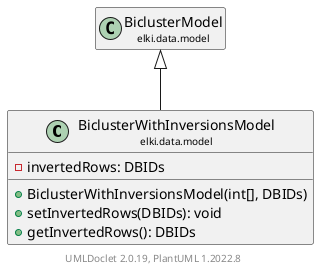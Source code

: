 @startuml
    remove .*\.(Instance|Par|Parameterizer|Factory)$
    set namespaceSeparator none
    hide empty fields
    hide empty methods

    class "<size:14>BiclusterWithInversionsModel\n<size:10>elki.data.model" as elki.data.model.BiclusterWithInversionsModel [[BiclusterWithInversionsModel.html]] {
        -invertedRows: DBIDs
        +BiclusterWithInversionsModel(int[], DBIDs)
        +setInvertedRows(DBIDs): void
        +getInvertedRows(): DBIDs
    }

    class "<size:14>BiclusterModel\n<size:10>elki.data.model" as elki.data.model.BiclusterModel [[BiclusterModel.html]]

    elki.data.model.BiclusterModel <|-- elki.data.model.BiclusterWithInversionsModel

    center footer UMLDoclet 2.0.19, PlantUML 1.2022.8
@enduml
